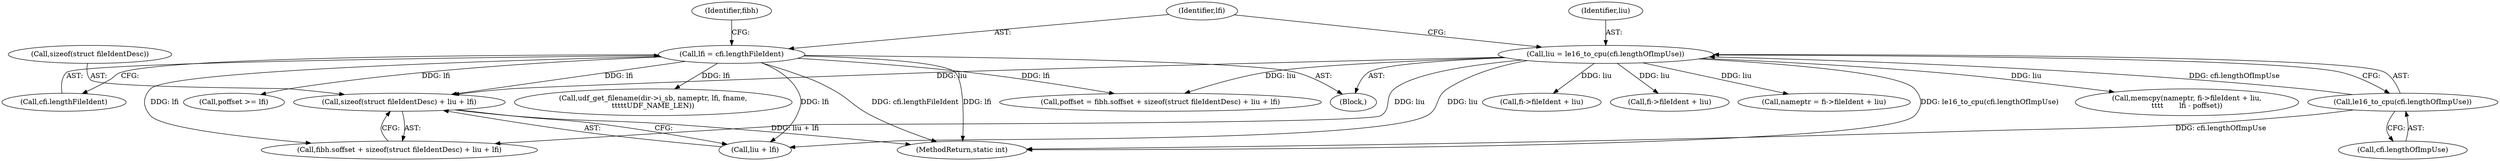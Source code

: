 digraph "0_linux_0e5cc9a40ada6046e6bc3bdfcd0c0d7e4b706b14@API" {
"1000525" [label="(Call,sizeof(struct fileIdentDesc) + liu + lfi)"];
"1000489" [label="(Call,liu = le16_to_cpu(cfi.lengthOfImpUse))"];
"1000491" [label="(Call,le16_to_cpu(cfi.lengthOfImpUse))"];
"1000495" [label="(Call,lfi = cfi.lengthFileIdent)"];
"1000526" [label="(Call,sizeof(struct fileIdentDesc))"];
"1000496" [label="(Identifier,lfi)"];
"1000532" [label="(Call,poffset >= lfi)"];
"1000491" [label="(Call,le16_to_cpu(cfi.lengthOfImpUse))"];
"1000626" [label="(Call,udf_get_filename(dir->i_sb, nameptr, lfi, fname,\n\t\t\t\t\tUDF_NAME_LEN))"];
"1000525" [label="(Call,sizeof(struct fileIdentDesc) + liu + lfi)"];
"1000509" [label="(Call,nameptr = fi->fileIdent + liu)"];
"1000492" [label="(Call,cfi.lengthOfImpUse)"];
"1000521" [label="(Call,fibh.soffset + sizeof(struct fileIdentDesc) + liu + lfi)"];
"1000503" [label="(Identifier,fibh)"];
"1000489" [label="(Call,liu = le16_to_cpu(cfi.lengthOfImpUse))"];
"1000554" [label="(Call,memcpy(nameptr, fi->fileIdent + liu,\n\t\t\t\t       lfi - poffset))"];
"1000528" [label="(Call,liu + lfi)"];
"1000490" [label="(Identifier,liu)"];
"1000519" [label="(Call,poffset = fibh.soffset + sizeof(struct fileIdentDesc) + liu + lfi)"];
"1000497" [label="(Call,cfi.lengthFileIdent)"];
"1000698" [label="(MethodReturn,static int)"];
"1000456" [label="(Block,)"];
"1000556" [label="(Call,fi->fileIdent + liu)"];
"1000511" [label="(Call,fi->fileIdent + liu)"];
"1000495" [label="(Call,lfi = cfi.lengthFileIdent)"];
"1000525" -> "1000521"  [label="AST: "];
"1000525" -> "1000528"  [label="CFG: "];
"1000526" -> "1000525"  [label="AST: "];
"1000528" -> "1000525"  [label="AST: "];
"1000521" -> "1000525"  [label="CFG: "];
"1000525" -> "1000698"  [label="DDG: liu + lfi"];
"1000489" -> "1000525"  [label="DDG: liu"];
"1000495" -> "1000525"  [label="DDG: lfi"];
"1000489" -> "1000456"  [label="AST: "];
"1000489" -> "1000491"  [label="CFG: "];
"1000490" -> "1000489"  [label="AST: "];
"1000491" -> "1000489"  [label="AST: "];
"1000496" -> "1000489"  [label="CFG: "];
"1000489" -> "1000698"  [label="DDG: le16_to_cpu(cfi.lengthOfImpUse)"];
"1000491" -> "1000489"  [label="DDG: cfi.lengthOfImpUse"];
"1000489" -> "1000509"  [label="DDG: liu"];
"1000489" -> "1000511"  [label="DDG: liu"];
"1000489" -> "1000519"  [label="DDG: liu"];
"1000489" -> "1000521"  [label="DDG: liu"];
"1000489" -> "1000528"  [label="DDG: liu"];
"1000489" -> "1000554"  [label="DDG: liu"];
"1000489" -> "1000556"  [label="DDG: liu"];
"1000491" -> "1000492"  [label="CFG: "];
"1000492" -> "1000491"  [label="AST: "];
"1000491" -> "1000698"  [label="DDG: cfi.lengthOfImpUse"];
"1000495" -> "1000456"  [label="AST: "];
"1000495" -> "1000497"  [label="CFG: "];
"1000496" -> "1000495"  [label="AST: "];
"1000497" -> "1000495"  [label="AST: "];
"1000503" -> "1000495"  [label="CFG: "];
"1000495" -> "1000698"  [label="DDG: lfi"];
"1000495" -> "1000698"  [label="DDG: cfi.lengthFileIdent"];
"1000495" -> "1000519"  [label="DDG: lfi"];
"1000495" -> "1000521"  [label="DDG: lfi"];
"1000495" -> "1000528"  [label="DDG: lfi"];
"1000495" -> "1000532"  [label="DDG: lfi"];
"1000495" -> "1000626"  [label="DDG: lfi"];
}
